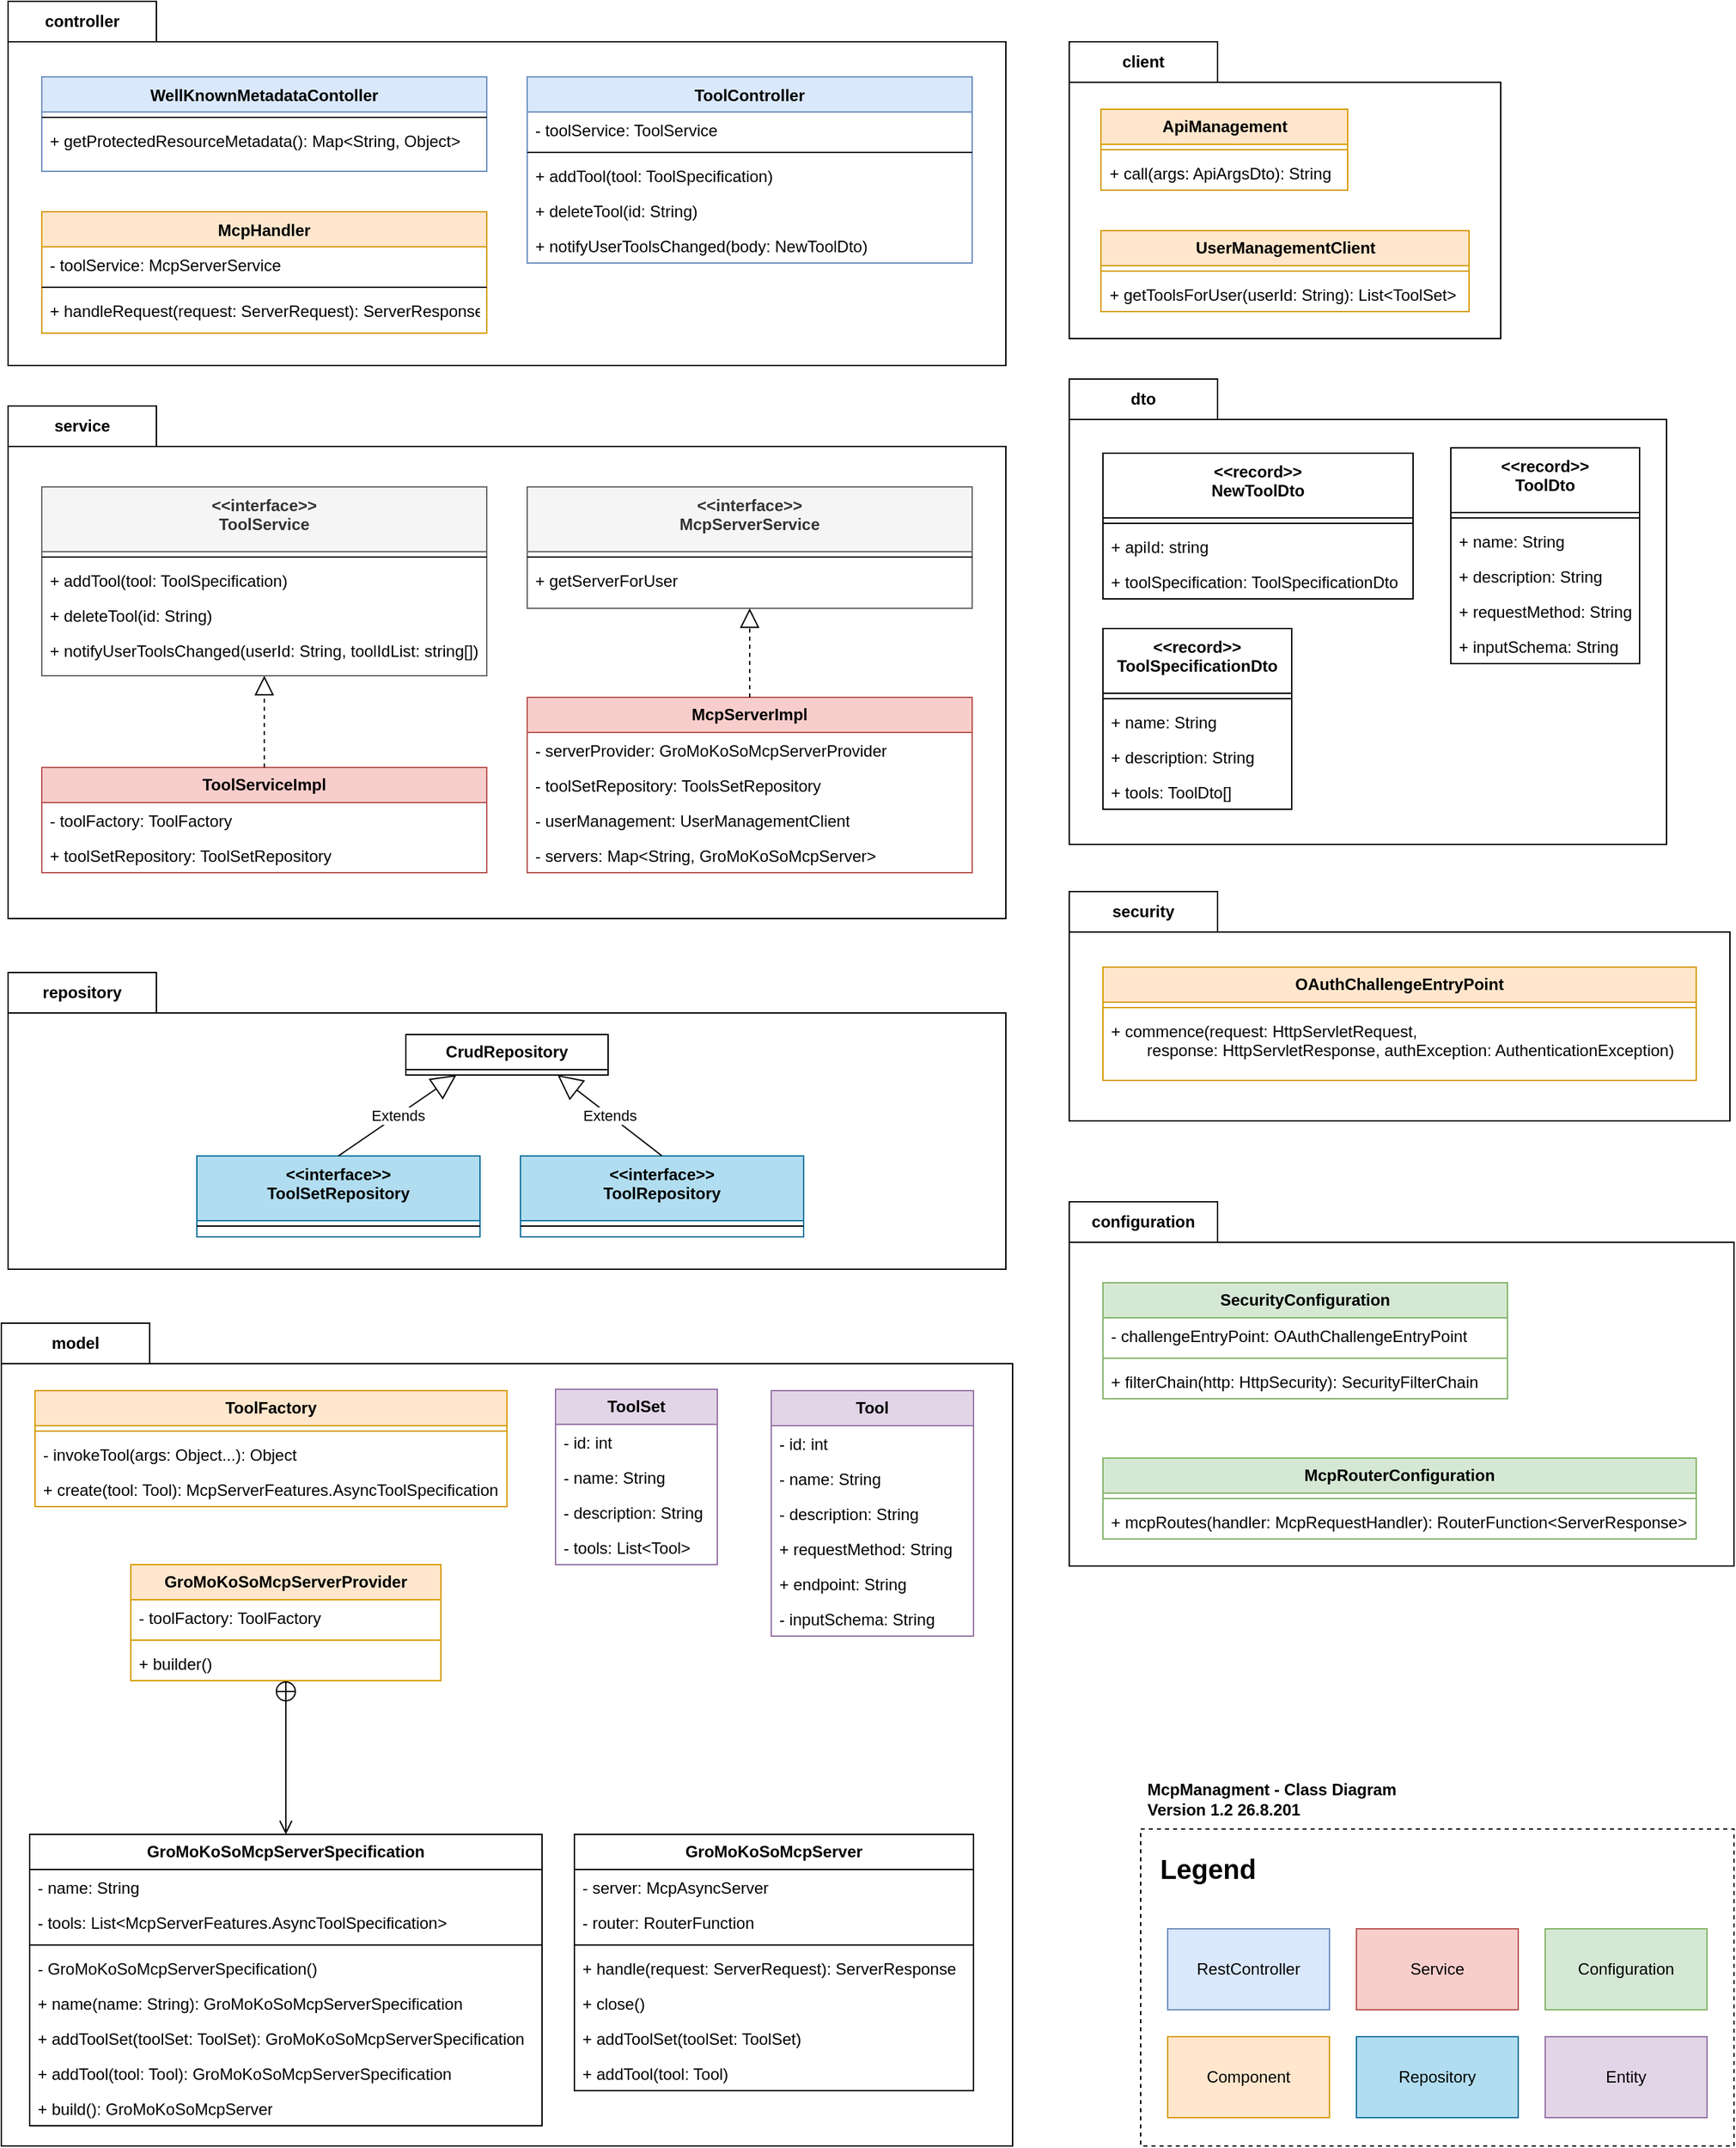 <mxfile version="22.1.22" type="embed">
  <diagram id="C5RBs43oDa-KdzZeNtuy" name="Page-1">
    <mxGraphModel dx="3843" dy="1842" grid="1" gridSize="10" guides="1" tooltips="1" connect="1" arrows="1" fold="1" page="1" pageScale="1" pageWidth="827" pageHeight="1169" math="0" shadow="0">
      <root>
        <mxCell id="WIyWlLk6GJQsqaUBKTNV-0" />
        <mxCell id="WIyWlLk6GJQsqaUBKTNV-1" parent="WIyWlLk6GJQsqaUBKTNV-0" />
        <mxCell id="ERO_cMUE3S481gdJ_7yT-153" value="configuration" style="shape=folder;fontStyle=1;tabWidth=110;tabHeight=30;tabPosition=left;html=1;boundedLbl=1;labelInHeader=1;container=1;collapsible=0;recursiveResize=0;whiteSpace=wrap;" parent="WIyWlLk6GJQsqaUBKTNV-1" vertex="1">
          <mxGeometry x="827" y="930" width="493" height="270" as="geometry" />
        </mxCell>
        <mxCell id="ERO_cMUE3S481gdJ_7yT-149" value="&lt;b&gt;McpRouterConfiguration&lt;/b&gt;" style="swimlane;fontStyle=0;childLayout=stackLayout;horizontal=1;startSize=26;fillColor=#d5e8d4;horizontalStack=0;resizeParent=1;resizeParentMax=0;resizeLast=0;collapsible=1;marginBottom=0;whiteSpace=wrap;html=1;strokeColor=#82b366;" parent="ERO_cMUE3S481gdJ_7yT-153" vertex="1">
          <mxGeometry x="25" y="190" width="440" height="60" as="geometry" />
        </mxCell>
        <mxCell id="ERO_cMUE3S481gdJ_7yT-151" value="" style="line;strokeWidth=1;fillColor=none;align=left;verticalAlign=middle;spacingTop=-1;spacingLeft=3;spacingRight=3;rotatable=0;labelPosition=right;points=[];portConstraint=eastwest;strokeColor=inherit;" parent="ERO_cMUE3S481gdJ_7yT-149" vertex="1">
          <mxGeometry y="26" width="440" height="8" as="geometry" />
        </mxCell>
        <mxCell id="ERO_cMUE3S481gdJ_7yT-152" value="+ mcpRoutes(handler: McpRequestHandler): RouterFunction&amp;lt;ServerResponse&amp;gt;" style="text;strokeColor=none;fillColor=none;align=left;verticalAlign=top;spacingLeft=4;spacingRight=4;overflow=hidden;rotatable=0;points=[[0,0.5],[1,0.5]];portConstraint=eastwest;whiteSpace=wrap;html=1;" parent="ERO_cMUE3S481gdJ_7yT-149" vertex="1">
          <mxGeometry y="34" width="440" height="26" as="geometry" />
        </mxCell>
        <mxCell id="ERO_cMUE3S481gdJ_7yT-145" value="&lt;b&gt;SecurityConfiguration&lt;/b&gt;" style="swimlane;fontStyle=0;childLayout=stackLayout;horizontal=1;startSize=26;fillColor=#d5e8d4;horizontalStack=0;resizeParent=1;resizeParentMax=0;resizeLast=0;collapsible=1;marginBottom=0;whiteSpace=wrap;html=1;strokeColor=#82b366;" parent="ERO_cMUE3S481gdJ_7yT-153" vertex="1">
          <mxGeometry x="25" y="60" width="300" height="86" as="geometry" />
        </mxCell>
        <mxCell id="ERO_cMUE3S481gdJ_7yT-148" value="- challengeEntryPoint: OAuthChallengeEntryPoint" style="text;align=left;verticalAlign=top;spacingLeft=4;spacingRight=4;overflow=hidden;rotatable=0;points=[[0,0.5],[1,0.5]];portConstraint=eastwest;whiteSpace=wrap;html=1;" parent="ERO_cMUE3S481gdJ_7yT-145" vertex="1">
          <mxGeometry y="26" width="300" height="26" as="geometry" />
        </mxCell>
        <mxCell id="ERO_cMUE3S481gdJ_7yT-146" value="" style="line;strokeWidth=1;fillColor=none;align=left;verticalAlign=middle;spacingTop=-1;spacingLeft=3;spacingRight=3;rotatable=0;labelPosition=right;points=[];portConstraint=eastwest;strokeColor=inherit;" parent="ERO_cMUE3S481gdJ_7yT-145" vertex="1">
          <mxGeometry y="52" width="300" height="8" as="geometry" />
        </mxCell>
        <mxCell id="ERO_cMUE3S481gdJ_7yT-147" value="+ filterChain(http: HttpSecurity): SecurityFilterChain" style="text;strokeColor=none;fillColor=none;align=left;verticalAlign=top;spacingLeft=4;spacingRight=4;overflow=hidden;rotatable=0;points=[[0,0.5],[1,0.5]];portConstraint=eastwest;whiteSpace=wrap;html=1;" parent="ERO_cMUE3S481gdJ_7yT-145" vertex="1">
          <mxGeometry y="60" width="300" height="26" as="geometry" />
        </mxCell>
        <mxCell id="ERO_cMUE3S481gdJ_7yT-156" value="security" style="shape=folder;fontStyle=1;tabWidth=110;tabHeight=30;tabPosition=left;html=1;boundedLbl=1;labelInHeader=1;container=1;collapsible=0;recursiveResize=0;whiteSpace=wrap;" parent="WIyWlLk6GJQsqaUBKTNV-1" vertex="1">
          <mxGeometry x="827" y="700" width="490" height="170" as="geometry" />
        </mxCell>
        <mxCell id="ERO_cMUE3S481gdJ_7yT-141" value="&lt;b&gt;OAuthChallengeEntryPoint&lt;/b&gt;" style="swimlane;fontStyle=0;childLayout=stackLayout;horizontal=1;startSize=26;fillColor=#ffe6cc;horizontalStack=0;resizeParent=1;resizeParentMax=0;resizeLast=0;collapsible=1;marginBottom=0;whiteSpace=wrap;html=1;strokeColor=#d79b00;" parent="ERO_cMUE3S481gdJ_7yT-156" vertex="1">
          <mxGeometry x="25" y="56" width="440" height="84" as="geometry" />
        </mxCell>
        <mxCell id="ERO_cMUE3S481gdJ_7yT-143" value="" style="line;strokeWidth=1;fillColor=none;align=left;verticalAlign=middle;spacingTop=-1;spacingLeft=3;spacingRight=3;rotatable=0;labelPosition=right;points=[];portConstraint=eastwest;strokeColor=inherit;" parent="ERO_cMUE3S481gdJ_7yT-141" vertex="1">
          <mxGeometry y="26" width="440" height="8" as="geometry" />
        </mxCell>
        <mxCell id="ERO_cMUE3S481gdJ_7yT-144" value="+ commence(request: HttpServletRequest,&amp;nbsp;&lt;div&gt;&lt;span style=&quot;white-space: pre;&quot;&gt;&#x9;&lt;/span&gt;response: HttpServletResponse, authException: AuthenticationException)&lt;/div&gt;" style="text;strokeColor=none;fillColor=none;align=left;verticalAlign=top;spacingLeft=4;spacingRight=4;overflow=hidden;rotatable=0;points=[[0,0.5],[1,0.5]];portConstraint=eastwest;whiteSpace=wrap;html=1;" parent="ERO_cMUE3S481gdJ_7yT-141" vertex="1">
          <mxGeometry y="34" width="440" height="50" as="geometry" />
        </mxCell>
        <mxCell id="ERO_cMUE3S481gdJ_7yT-139" value="model" style="shape=folder;fontStyle=1;tabWidth=110;tabHeight=30;tabPosition=left;html=1;boundedLbl=1;labelInHeader=1;container=1;collapsible=0;recursiveResize=0;whiteSpace=wrap;" parent="WIyWlLk6GJQsqaUBKTNV-1" vertex="1">
          <mxGeometry x="35" y="1020" width="750" height="610" as="geometry" />
        </mxCell>
        <mxCell id="ERO_cMUE3S481gdJ_7yT-85" value="&lt;b&gt;ToolSet&lt;/b&gt;" style="swimlane;fontStyle=0;childLayout=stackLayout;horizontal=1;startSize=26;fillColor=#e1d5e7;horizontalStack=0;resizeParent=1;resizeParentMax=0;resizeLast=0;collapsible=1;marginBottom=0;whiteSpace=wrap;html=1;strokeColor=#9673a6;" parent="ERO_cMUE3S481gdJ_7yT-139" vertex="1">
          <mxGeometry x="411" y="49" width="120" height="130" as="geometry" />
        </mxCell>
        <mxCell id="ERO_cMUE3S481gdJ_7yT-88" value="- id: int" style="text;strokeColor=none;fillColor=none;align=left;verticalAlign=top;spacingLeft=4;spacingRight=4;overflow=hidden;rotatable=0;points=[[0,0.5],[1,0.5]];portConstraint=eastwest;whiteSpace=wrap;html=1;" parent="ERO_cMUE3S481gdJ_7yT-85" vertex="1">
          <mxGeometry y="26" width="120" height="26" as="geometry" />
        </mxCell>
        <mxCell id="ERO_cMUE3S481gdJ_7yT-86" value="- name: String" style="text;strokeColor=none;fillColor=none;align=left;verticalAlign=top;spacingLeft=4;spacingRight=4;overflow=hidden;rotatable=0;points=[[0,0.5],[1,0.5]];portConstraint=eastwest;whiteSpace=wrap;html=1;" parent="ERO_cMUE3S481gdJ_7yT-85" vertex="1">
          <mxGeometry y="52" width="120" height="26" as="geometry" />
        </mxCell>
        <mxCell id="ERO_cMUE3S481gdJ_7yT-87" value="- description: String" style="text;strokeColor=none;fillColor=none;align=left;verticalAlign=top;spacingLeft=4;spacingRight=4;overflow=hidden;rotatable=0;points=[[0,0.5],[1,0.5]];portConstraint=eastwest;whiteSpace=wrap;html=1;" parent="ERO_cMUE3S481gdJ_7yT-85" vertex="1">
          <mxGeometry y="78" width="120" height="26" as="geometry" />
        </mxCell>
        <mxCell id="ERO_cMUE3S481gdJ_7yT-89" value="- tools: List&amp;lt;Tool&amp;gt;" style="text;strokeColor=none;fillColor=none;align=left;verticalAlign=top;spacingLeft=4;spacingRight=4;overflow=hidden;rotatable=0;points=[[0,0.5],[1,0.5]];portConstraint=eastwest;whiteSpace=wrap;html=1;" parent="ERO_cMUE3S481gdJ_7yT-85" vertex="1">
          <mxGeometry y="104" width="120" height="26" as="geometry" />
        </mxCell>
        <mxCell id="ERO_cMUE3S481gdJ_7yT-95" value="&lt;b&gt;Tool&lt;/b&gt;" style="swimlane;fontStyle=0;childLayout=stackLayout;horizontal=1;startSize=26;fillColor=#e1d5e7;horizontalStack=0;resizeParent=1;resizeParentMax=0;resizeLast=0;collapsible=1;marginBottom=0;whiteSpace=wrap;html=1;strokeColor=#9673a6;" parent="ERO_cMUE3S481gdJ_7yT-139" vertex="1">
          <mxGeometry x="571" y="50" width="150" height="182" as="geometry" />
        </mxCell>
        <mxCell id="ERO_cMUE3S481gdJ_7yT-96" value="- id: int" style="text;strokeColor=none;fillColor=none;align=left;verticalAlign=top;spacingLeft=4;spacingRight=4;overflow=hidden;rotatable=0;points=[[0,0.5],[1,0.5]];portConstraint=eastwest;whiteSpace=wrap;html=1;" parent="ERO_cMUE3S481gdJ_7yT-95" vertex="1">
          <mxGeometry y="26" width="150" height="26" as="geometry" />
        </mxCell>
        <mxCell id="ERO_cMUE3S481gdJ_7yT-97" value="- name: String" style="text;strokeColor=none;fillColor=none;align=left;verticalAlign=top;spacingLeft=4;spacingRight=4;overflow=hidden;rotatable=0;points=[[0,0.5],[1,0.5]];portConstraint=eastwest;whiteSpace=wrap;html=1;" parent="ERO_cMUE3S481gdJ_7yT-95" vertex="1">
          <mxGeometry y="52" width="150" height="26" as="geometry" />
        </mxCell>
        <mxCell id="ERO_cMUE3S481gdJ_7yT-98" value="- description: String" style="text;strokeColor=none;fillColor=none;align=left;verticalAlign=top;spacingLeft=4;spacingRight=4;overflow=hidden;rotatable=0;points=[[0,0.5],[1,0.5]];portConstraint=eastwest;whiteSpace=wrap;html=1;" parent="ERO_cMUE3S481gdJ_7yT-95" vertex="1">
          <mxGeometry y="78" width="150" height="26" as="geometry" />
        </mxCell>
        <mxCell id="ERO_cMUE3S481gdJ_7yT-101" value="+ requestMethod: String" style="text;strokeColor=none;fillColor=none;align=left;verticalAlign=top;spacingLeft=4;spacingRight=4;overflow=hidden;rotatable=0;points=[[0,0.5],[1,0.5]];portConstraint=eastwest;whiteSpace=wrap;html=1;" parent="ERO_cMUE3S481gdJ_7yT-95" vertex="1">
          <mxGeometry y="104" width="150" height="26" as="geometry" />
        </mxCell>
        <mxCell id="ERO_cMUE3S481gdJ_7yT-100" value="+ endpoint: String" style="text;strokeColor=none;fillColor=none;align=left;verticalAlign=top;spacingLeft=4;spacingRight=4;overflow=hidden;rotatable=0;points=[[0,0.5],[1,0.5]];portConstraint=eastwest;whiteSpace=wrap;html=1;" parent="ERO_cMUE3S481gdJ_7yT-95" vertex="1">
          <mxGeometry y="130" width="150" height="26" as="geometry" />
        </mxCell>
        <mxCell id="ERO_cMUE3S481gdJ_7yT-99" value="- inputSchema: String" style="text;strokeColor=none;fillColor=none;align=left;verticalAlign=top;spacingLeft=4;spacingRight=4;overflow=hidden;rotatable=0;points=[[0,0.5],[1,0.5]];portConstraint=eastwest;whiteSpace=wrap;html=1;" parent="ERO_cMUE3S481gdJ_7yT-95" vertex="1">
          <mxGeometry y="156" width="150" height="26" as="geometry" />
        </mxCell>
        <mxCell id="ERO_cMUE3S481gdJ_7yT-125" value="&lt;b&gt;GroMoKoSoMcpServerProvider&lt;/b&gt;" style="swimlane;fontStyle=0;childLayout=stackLayout;horizontal=1;startSize=26;fillColor=#ffe6cc;horizontalStack=0;resizeParent=1;resizeParentMax=0;resizeLast=0;collapsible=1;marginBottom=0;whiteSpace=wrap;html=1;strokeColor=#d79b00;" parent="ERO_cMUE3S481gdJ_7yT-139" vertex="1">
          <mxGeometry x="96" y="179" width="230" height="86" as="geometry" />
        </mxCell>
        <mxCell id="ERO_cMUE3S481gdJ_7yT-126" value="- toolFactory: ToolFactory" style="text;strokeColor=none;fillColor=none;align=left;verticalAlign=top;spacingLeft=4;spacingRight=4;overflow=hidden;rotatable=0;points=[[0,0.5],[1,0.5]];portConstraint=eastwest;whiteSpace=wrap;html=1;" parent="ERO_cMUE3S481gdJ_7yT-125" vertex="1">
          <mxGeometry y="26" width="230" height="26" as="geometry" />
        </mxCell>
        <mxCell id="ERO_cMUE3S481gdJ_7yT-128" value="" style="line;strokeWidth=1;fillColor=none;align=left;verticalAlign=middle;spacingTop=-1;spacingLeft=3;spacingRight=3;rotatable=0;labelPosition=right;points=[];portConstraint=eastwest;strokeColor=inherit;" parent="ERO_cMUE3S481gdJ_7yT-125" vertex="1">
          <mxGeometry y="52" width="230" height="8" as="geometry" />
        </mxCell>
        <mxCell id="ERO_cMUE3S481gdJ_7yT-133" value="+ builder()" style="text;strokeColor=none;fillColor=none;align=left;verticalAlign=top;spacingLeft=4;spacingRight=4;overflow=hidden;rotatable=0;points=[[0,0.5],[1,0.5]];portConstraint=eastwest;whiteSpace=wrap;html=1;" parent="ERO_cMUE3S481gdJ_7yT-125" vertex="1">
          <mxGeometry y="60" width="230" height="26" as="geometry" />
        </mxCell>
        <mxCell id="ERO_cMUE3S481gdJ_7yT-116" value="&lt;b&gt;GroMoKoSoMcpServerSpecification&lt;/b&gt;" style="swimlane;fontStyle=0;childLayout=stackLayout;horizontal=1;startSize=26;fillColor=none;horizontalStack=0;resizeParent=1;resizeParentMax=0;resizeLast=0;collapsible=1;marginBottom=0;whiteSpace=wrap;html=1;" parent="ERO_cMUE3S481gdJ_7yT-139" vertex="1">
          <mxGeometry x="21" y="379" width="380" height="216" as="geometry" />
        </mxCell>
        <mxCell id="ERO_cMUE3S481gdJ_7yT-117" value="- name: String" style="text;strokeColor=none;fillColor=none;align=left;verticalAlign=top;spacingLeft=4;spacingRight=4;overflow=hidden;rotatable=0;points=[[0,0.5],[1,0.5]];portConstraint=eastwest;whiteSpace=wrap;html=1;" parent="ERO_cMUE3S481gdJ_7yT-116" vertex="1">
          <mxGeometry y="26" width="380" height="26" as="geometry" />
        </mxCell>
        <mxCell id="ERO_cMUE3S481gdJ_7yT-118" value="- tools: List&amp;lt;McpServerFeatures.AsyncToolSpecification&amp;gt;" style="text;strokeColor=none;fillColor=none;align=left;verticalAlign=top;spacingLeft=4;spacingRight=4;overflow=hidden;rotatable=0;points=[[0,0.5],[1,0.5]];portConstraint=eastwest;whiteSpace=wrap;html=1;" parent="ERO_cMUE3S481gdJ_7yT-116" vertex="1">
          <mxGeometry y="52" width="380" height="26" as="geometry" />
        </mxCell>
        <mxCell id="ERO_cMUE3S481gdJ_7yT-119" value="" style="line;strokeWidth=1;fillColor=none;align=left;verticalAlign=middle;spacingTop=-1;spacingLeft=3;spacingRight=3;rotatable=0;labelPosition=right;points=[];portConstraint=eastwest;strokeColor=inherit;" parent="ERO_cMUE3S481gdJ_7yT-116" vertex="1">
          <mxGeometry y="78" width="380" height="8" as="geometry" />
        </mxCell>
        <mxCell id="ERO_cMUE3S481gdJ_7yT-120" value="- GroMoKoSoMcpServerSpecification()" style="text;strokeColor=none;fillColor=none;align=left;verticalAlign=top;spacingLeft=4;spacingRight=4;overflow=hidden;rotatable=0;points=[[0,0.5],[1,0.5]];portConstraint=eastwest;whiteSpace=wrap;html=1;" parent="ERO_cMUE3S481gdJ_7yT-116" vertex="1">
          <mxGeometry y="86" width="380" height="26" as="geometry" />
        </mxCell>
        <mxCell id="ERO_cMUE3S481gdJ_7yT-121" value="+ name(name: String): GroMoKoSoMcpServerSpecification" style="text;strokeColor=none;fillColor=none;align=left;verticalAlign=top;spacingLeft=4;spacingRight=4;overflow=hidden;rotatable=0;points=[[0,0.5],[1,0.5]];portConstraint=eastwest;whiteSpace=wrap;html=1;" parent="ERO_cMUE3S481gdJ_7yT-116" vertex="1">
          <mxGeometry y="112" width="380" height="26" as="geometry" />
        </mxCell>
        <mxCell id="ERO_cMUE3S481gdJ_7yT-124" value="+ addToolSet(toolSet: ToolSet): GroMoKoSoMcpServerSpecification" style="text;strokeColor=none;fillColor=none;align=left;verticalAlign=top;spacingLeft=4;spacingRight=4;overflow=hidden;rotatable=0;points=[[0,0.5],[1,0.5]];portConstraint=eastwest;whiteSpace=wrap;html=1;" parent="ERO_cMUE3S481gdJ_7yT-116" vertex="1">
          <mxGeometry y="138" width="380" height="26" as="geometry" />
        </mxCell>
        <mxCell id="ERO_cMUE3S481gdJ_7yT-122" value="+ addTool(tool: Tool): GroMoKoSoMcpServerSpecification" style="text;strokeColor=none;fillColor=none;align=left;verticalAlign=top;spacingLeft=4;spacingRight=4;overflow=hidden;rotatable=0;points=[[0,0.5],[1,0.5]];portConstraint=eastwest;whiteSpace=wrap;html=1;" parent="ERO_cMUE3S481gdJ_7yT-116" vertex="1">
          <mxGeometry y="164" width="380" height="26" as="geometry" />
        </mxCell>
        <mxCell id="ERO_cMUE3S481gdJ_7yT-123" value="+ build(): GroMoKoSoMcpServer" style="text;strokeColor=none;fillColor=none;align=left;verticalAlign=top;spacingLeft=4;spacingRight=4;overflow=hidden;rotatable=0;points=[[0,0.5],[1,0.5]];portConstraint=eastwest;whiteSpace=wrap;html=1;" parent="ERO_cMUE3S481gdJ_7yT-116" vertex="1">
          <mxGeometry y="190" width="380" height="26" as="geometry" />
        </mxCell>
        <mxCell id="ERO_cMUE3S481gdJ_7yT-134" value="" style="endArrow=open;startArrow=circlePlus;endFill=0;startFill=0;endSize=8;html=1;rounded=0;entryX=0.5;entryY=0;entryDx=0;entryDy=0;exitX=0.5;exitY=1;exitDx=0;exitDy=0;" parent="ERO_cMUE3S481gdJ_7yT-139" source="ERO_cMUE3S481gdJ_7yT-125" target="ERO_cMUE3S481gdJ_7yT-116" edge="1">
          <mxGeometry width="160" relative="1" as="geometry">
            <mxPoint x="211" y="279" as="sourcePoint" />
            <mxPoint x="91" y="179" as="targetPoint" />
          </mxGeometry>
        </mxCell>
        <mxCell id="ERO_cMUE3S481gdJ_7yT-108" value="&lt;b&gt;GroMoKoSoMcpServer&lt;/b&gt;" style="swimlane;fontStyle=0;childLayout=stackLayout;horizontal=1;startSize=26;fillColor=none;horizontalStack=0;resizeParent=1;resizeParentMax=0;resizeLast=0;collapsible=1;marginBottom=0;whiteSpace=wrap;html=1;" parent="ERO_cMUE3S481gdJ_7yT-139" vertex="1">
          <mxGeometry x="425" y="379" width="296" height="190" as="geometry" />
        </mxCell>
        <mxCell id="ERO_cMUE3S481gdJ_7yT-110" value="- server: McpAsyncServer" style="text;strokeColor=none;fillColor=none;align=left;verticalAlign=top;spacingLeft=4;spacingRight=4;overflow=hidden;rotatable=0;points=[[0,0.5],[1,0.5]];portConstraint=eastwest;whiteSpace=wrap;html=1;" parent="ERO_cMUE3S481gdJ_7yT-108" vertex="1">
          <mxGeometry y="26" width="296" height="26" as="geometry" />
        </mxCell>
        <mxCell id="ERO_cMUE3S481gdJ_7yT-111" value="- router: RouterFunction" style="text;strokeColor=none;fillColor=none;align=left;verticalAlign=top;spacingLeft=4;spacingRight=4;overflow=hidden;rotatable=0;points=[[0,0.5],[1,0.5]];portConstraint=eastwest;whiteSpace=wrap;html=1;" parent="ERO_cMUE3S481gdJ_7yT-108" vertex="1">
          <mxGeometry y="52" width="296" height="26" as="geometry" />
        </mxCell>
        <mxCell id="ERO_cMUE3S481gdJ_7yT-109" value="" style="line;strokeWidth=1;fillColor=none;align=left;verticalAlign=middle;spacingTop=-1;spacingLeft=3;spacingRight=3;rotatable=0;labelPosition=right;points=[];portConstraint=eastwest;strokeColor=inherit;" parent="ERO_cMUE3S481gdJ_7yT-108" vertex="1">
          <mxGeometry y="78" width="296" height="8" as="geometry" />
        </mxCell>
        <mxCell id="ERO_cMUE3S481gdJ_7yT-112" value="+ handle(request: ServerRequest): ServerResponse" style="text;strokeColor=none;fillColor=none;align=left;verticalAlign=top;spacingLeft=4;spacingRight=4;overflow=hidden;rotatable=0;points=[[0,0.5],[1,0.5]];portConstraint=eastwest;whiteSpace=wrap;html=1;" parent="ERO_cMUE3S481gdJ_7yT-108" vertex="1">
          <mxGeometry y="86" width="296" height="26" as="geometry" />
        </mxCell>
        <mxCell id="ERO_cMUE3S481gdJ_7yT-113" value="+ close()" style="text;strokeColor=none;fillColor=none;align=left;verticalAlign=top;spacingLeft=4;spacingRight=4;overflow=hidden;rotatable=0;points=[[0,0.5],[1,0.5]];portConstraint=eastwest;whiteSpace=wrap;html=1;" parent="ERO_cMUE3S481gdJ_7yT-108" vertex="1">
          <mxGeometry y="112" width="296" height="26" as="geometry" />
        </mxCell>
        <mxCell id="ERO_cMUE3S481gdJ_7yT-114" value="+ addToolSet(toolSet: ToolSet)" style="text;strokeColor=none;fillColor=none;align=left;verticalAlign=top;spacingLeft=4;spacingRight=4;overflow=hidden;rotatable=0;points=[[0,0.5],[1,0.5]];portConstraint=eastwest;whiteSpace=wrap;html=1;" parent="ERO_cMUE3S481gdJ_7yT-108" vertex="1">
          <mxGeometry y="138" width="296" height="26" as="geometry" />
        </mxCell>
        <mxCell id="ERO_cMUE3S481gdJ_7yT-115" value="+ addTool(tool: Tool)" style="text;strokeColor=none;fillColor=none;align=left;verticalAlign=top;spacingLeft=4;spacingRight=4;overflow=hidden;rotatable=0;points=[[0,0.5],[1,0.5]];portConstraint=eastwest;whiteSpace=wrap;html=1;" parent="ERO_cMUE3S481gdJ_7yT-108" vertex="1">
          <mxGeometry y="164" width="296" height="26" as="geometry" />
        </mxCell>
        <mxCell id="ERO_cMUE3S481gdJ_7yT-102" value="&lt;b&gt;ToolFactory&lt;/b&gt;" style="swimlane;fontStyle=0;childLayout=stackLayout;horizontal=1;startSize=26;fillColor=#ffe6cc;horizontalStack=0;resizeParent=1;resizeParentMax=0;resizeLast=0;collapsible=1;marginBottom=0;whiteSpace=wrap;html=1;strokeColor=#d79b00;" parent="ERO_cMUE3S481gdJ_7yT-139" vertex="1">
          <mxGeometry x="25" y="50" width="350" height="86" as="geometry" />
        </mxCell>
        <mxCell id="ERO_cMUE3S481gdJ_7yT-107" value="" style="line;strokeWidth=1;fillColor=none;align=left;verticalAlign=middle;spacingTop=-1;spacingLeft=3;spacingRight=3;rotatable=0;labelPosition=right;points=[];portConstraint=eastwest;strokeColor=inherit;" parent="ERO_cMUE3S481gdJ_7yT-102" vertex="1">
          <mxGeometry y="26" width="350" height="8" as="geometry" />
        </mxCell>
        <mxCell id="ERO_cMUE3S481gdJ_7yT-105" value="- invokeTool(args: Object...): Object" style="text;strokeColor=none;fillColor=none;align=left;verticalAlign=top;spacingLeft=4;spacingRight=4;overflow=hidden;rotatable=0;points=[[0,0.5],[1,0.5]];portConstraint=eastwest;whiteSpace=wrap;html=1;" parent="ERO_cMUE3S481gdJ_7yT-102" vertex="1">
          <mxGeometry y="34" width="350" height="26" as="geometry" />
        </mxCell>
        <mxCell id="ERO_cMUE3S481gdJ_7yT-106" value="+ create(tool: Tool): McpServerFeatures.AsyncToolSpecification" style="text;strokeColor=none;fillColor=none;align=left;verticalAlign=top;spacingLeft=4;spacingRight=4;overflow=hidden;rotatable=0;points=[[0,0.5],[1,0.5]];portConstraint=eastwest;whiteSpace=wrap;html=1;" parent="ERO_cMUE3S481gdJ_7yT-102" vertex="1">
          <mxGeometry y="60" width="350" height="26" as="geometry" />
        </mxCell>
        <mxCell id="ERO_cMUE3S481gdJ_7yT-155" value="client" style="shape=folder;fontStyle=1;tabWidth=110;tabHeight=30;tabPosition=left;html=1;boundedLbl=1;labelInHeader=1;container=1;collapsible=0;recursiveResize=0;whiteSpace=wrap;" parent="WIyWlLk6GJQsqaUBKTNV-1" vertex="1">
          <mxGeometry x="827" y="70" width="320" height="220" as="geometry" />
        </mxCell>
        <mxCell id="ERO_cMUE3S481gdJ_7yT-159" value="&lt;b&gt;UserManagementClient&lt;/b&gt;" style="swimlane;fontStyle=0;childLayout=stackLayout;horizontal=1;startSize=26;fillColor=#ffe6cc;horizontalStack=0;resizeParent=1;resizeParentMax=0;resizeLast=0;collapsible=1;marginBottom=0;whiteSpace=wrap;html=1;strokeColor=#d79b00;" parent="ERO_cMUE3S481gdJ_7yT-155" vertex="1">
          <mxGeometry x="23.5" y="140" width="273" height="60" as="geometry" />
        </mxCell>
        <mxCell id="ERO_cMUE3S481gdJ_7yT-160" value="" style="line;strokeWidth=1;fillColor=none;align=left;verticalAlign=middle;spacingTop=-1;spacingLeft=3;spacingRight=3;rotatable=0;labelPosition=right;points=[];portConstraint=eastwest;strokeColor=inherit;" parent="ERO_cMUE3S481gdJ_7yT-159" vertex="1">
          <mxGeometry y="26" width="273" height="8" as="geometry" />
        </mxCell>
        <mxCell id="ERO_cMUE3S481gdJ_7yT-162" value="+ getToolsForUser(userId: String): List&amp;lt;ToolSet&amp;gt;" style="text;strokeColor=none;fillColor=none;align=left;verticalAlign=top;spacingLeft=4;spacingRight=4;overflow=hidden;rotatable=0;points=[[0,0.5],[1,0.5]];portConstraint=eastwest;whiteSpace=wrap;html=1;" parent="ERO_cMUE3S481gdJ_7yT-159" vertex="1">
          <mxGeometry y="34" width="273" height="26" as="geometry" />
        </mxCell>
        <mxCell id="ERO_cMUE3S481gdJ_7yT-163" value="&lt;b&gt;ApiManagement&lt;/b&gt;" style="swimlane;fontStyle=0;childLayout=stackLayout;horizontal=1;startSize=26;fillColor=#ffe6cc;horizontalStack=0;resizeParent=1;resizeParentMax=0;resizeLast=0;collapsible=1;marginBottom=0;whiteSpace=wrap;html=1;strokeColor=#d79b00;" parent="ERO_cMUE3S481gdJ_7yT-155" vertex="1">
          <mxGeometry x="23.5" y="50" width="183" height="60" as="geometry" />
        </mxCell>
        <mxCell id="ERO_cMUE3S481gdJ_7yT-164" value="" style="line;strokeWidth=1;fillColor=none;align=left;verticalAlign=middle;spacingTop=-1;spacingLeft=3;spacingRight=3;rotatable=0;labelPosition=right;points=[];portConstraint=eastwest;strokeColor=inherit;" parent="ERO_cMUE3S481gdJ_7yT-163" vertex="1">
          <mxGeometry y="26" width="183" height="8" as="geometry" />
        </mxCell>
        <mxCell id="ERO_cMUE3S481gdJ_7yT-165" value="+ call(args: ApiArgsDto): String" style="text;strokeColor=none;fillColor=none;align=left;verticalAlign=top;spacingLeft=4;spacingRight=4;overflow=hidden;rotatable=0;points=[[0,0.5],[1,0.5]];portConstraint=eastwest;whiteSpace=wrap;html=1;" parent="ERO_cMUE3S481gdJ_7yT-163" vertex="1">
          <mxGeometry y="34" width="183" height="26" as="geometry" />
        </mxCell>
        <mxCell id="ERO_cMUE3S481gdJ_7yT-166" value="dto" style="shape=folder;fontStyle=1;tabWidth=110;tabHeight=30;tabPosition=left;html=1;boundedLbl=1;labelInHeader=1;container=1;collapsible=0;recursiveResize=0;whiteSpace=wrap;" parent="WIyWlLk6GJQsqaUBKTNV-1" vertex="1">
          <mxGeometry x="827" y="320" width="443" height="345" as="geometry" />
        </mxCell>
        <mxCell id="ERO_cMUE3S481gdJ_7yT-167" value="&lt;&lt;record&gt;&gt;&#xa;NewToolDto" style="swimlane;fontStyle=1;align=center;verticalAlign=top;childLayout=stackLayout;horizontal=1;startSize=48;horizontalStack=0;resizeParent=1;resizeLast=0;collapsible=1;marginBottom=0;rounded=0;shadow=0;strokeWidth=1;" parent="ERO_cMUE3S481gdJ_7yT-166" vertex="1">
          <mxGeometry x="25" y="55" width="230" height="108" as="geometry">
            <mxRectangle x="550" y="140" width="160" height="26" as="alternateBounds" />
          </mxGeometry>
        </mxCell>
        <mxCell id="ERO_cMUE3S481gdJ_7yT-168" value="" style="line;html=1;strokeWidth=1;align=left;verticalAlign=middle;spacingTop=-1;spacingLeft=3;spacingRight=3;rotatable=0;labelPosition=right;points=[];portConstraint=eastwest;" parent="ERO_cMUE3S481gdJ_7yT-167" vertex="1">
          <mxGeometry y="48" width="230" height="8" as="geometry" />
        </mxCell>
        <mxCell id="ERO_cMUE3S481gdJ_7yT-170" value="+ apiId: string" style="text;align=left;verticalAlign=top;spacingLeft=4;spacingRight=4;overflow=hidden;rotatable=0;points=[[0,0.5],[1,0.5]];portConstraint=eastwest;" parent="ERO_cMUE3S481gdJ_7yT-167" vertex="1">
          <mxGeometry y="56" width="230" height="26" as="geometry" />
        </mxCell>
        <mxCell id="ERO_cMUE3S481gdJ_7yT-169" value="+ toolSpecification: ToolSpecificationDto" style="text;align=left;verticalAlign=top;spacingLeft=4;spacingRight=4;overflow=hidden;rotatable=0;points=[[0,0.5],[1,0.5]];portConstraint=eastwest;" parent="ERO_cMUE3S481gdJ_7yT-167" vertex="1">
          <mxGeometry y="82" width="230" height="26" as="geometry" />
        </mxCell>
        <mxCell id="ERO_cMUE3S481gdJ_7yT-177" value="&lt;&lt;record&gt;&gt;&#xa;ToolDto" style="swimlane;fontStyle=1;align=center;verticalAlign=top;childLayout=stackLayout;horizontal=1;startSize=48;horizontalStack=0;resizeParent=1;resizeLast=0;collapsible=1;marginBottom=0;rounded=0;shadow=0;strokeWidth=1;" parent="ERO_cMUE3S481gdJ_7yT-166" vertex="1">
          <mxGeometry x="283" y="51" width="140" height="160" as="geometry">
            <mxRectangle x="550" y="140" width="160" height="26" as="alternateBounds" />
          </mxGeometry>
        </mxCell>
        <mxCell id="ERO_cMUE3S481gdJ_7yT-178" value="" style="line;html=1;strokeWidth=1;align=left;verticalAlign=middle;spacingTop=-1;spacingLeft=3;spacingRight=3;rotatable=0;labelPosition=right;points=[];portConstraint=eastwest;" parent="ERO_cMUE3S481gdJ_7yT-177" vertex="1">
          <mxGeometry y="48" width="140" height="8" as="geometry" />
        </mxCell>
        <mxCell id="ERO_cMUE3S481gdJ_7yT-179" value="+ name: String" style="text;align=left;verticalAlign=top;spacingLeft=4;spacingRight=4;overflow=hidden;rotatable=0;points=[[0,0.5],[1,0.5]];portConstraint=eastwest;" parent="ERO_cMUE3S481gdJ_7yT-177" vertex="1">
          <mxGeometry y="56" width="140" height="26" as="geometry" />
        </mxCell>
        <mxCell id="ERO_cMUE3S481gdJ_7yT-180" value="+ description: String" style="text;align=left;verticalAlign=top;spacingLeft=4;spacingRight=4;overflow=hidden;rotatable=0;points=[[0,0.5],[1,0.5]];portConstraint=eastwest;" parent="ERO_cMUE3S481gdJ_7yT-177" vertex="1">
          <mxGeometry y="82" width="140" height="26" as="geometry" />
        </mxCell>
        <mxCell id="ERO_cMUE3S481gdJ_7yT-182" value="+ requestMethod: String" style="text;align=left;verticalAlign=top;spacingLeft=4;spacingRight=4;overflow=hidden;rotatable=0;points=[[0,0.5],[1,0.5]];portConstraint=eastwest;" parent="ERO_cMUE3S481gdJ_7yT-177" vertex="1">
          <mxGeometry y="108" width="140" height="26" as="geometry" />
        </mxCell>
        <mxCell id="ERO_cMUE3S481gdJ_7yT-181" value="+ inputSchema: String" style="text;align=left;verticalAlign=top;spacingLeft=4;spacingRight=4;overflow=hidden;rotatable=0;points=[[0,0.5],[1,0.5]];portConstraint=eastwest;" parent="ERO_cMUE3S481gdJ_7yT-177" vertex="1">
          <mxGeometry y="134" width="140" height="26" as="geometry" />
        </mxCell>
        <mxCell id="ERO_cMUE3S481gdJ_7yT-171" value="&lt;&lt;record&gt;&gt;&#xa;ToolSpecificationDto" style="swimlane;fontStyle=1;align=center;verticalAlign=top;childLayout=stackLayout;horizontal=1;startSize=48;horizontalStack=0;resizeParent=1;resizeLast=0;collapsible=1;marginBottom=0;rounded=0;shadow=0;strokeWidth=1;" parent="ERO_cMUE3S481gdJ_7yT-166" vertex="1">
          <mxGeometry x="25" y="185" width="140" height="134" as="geometry">
            <mxRectangle x="550" y="140" width="160" height="26" as="alternateBounds" />
          </mxGeometry>
        </mxCell>
        <mxCell id="ERO_cMUE3S481gdJ_7yT-172" value="" style="line;html=1;strokeWidth=1;align=left;verticalAlign=middle;spacingTop=-1;spacingLeft=3;spacingRight=3;rotatable=0;labelPosition=right;points=[];portConstraint=eastwest;" parent="ERO_cMUE3S481gdJ_7yT-171" vertex="1">
          <mxGeometry y="48" width="140" height="8" as="geometry" />
        </mxCell>
        <mxCell id="ERO_cMUE3S481gdJ_7yT-173" value="+ name: String" style="text;align=left;verticalAlign=top;spacingLeft=4;spacingRight=4;overflow=hidden;rotatable=0;points=[[0,0.5],[1,0.5]];portConstraint=eastwest;" parent="ERO_cMUE3S481gdJ_7yT-171" vertex="1">
          <mxGeometry y="56" width="140" height="26" as="geometry" />
        </mxCell>
        <mxCell id="ERO_cMUE3S481gdJ_7yT-174" value="+ description: String" style="text;align=left;verticalAlign=top;spacingLeft=4;spacingRight=4;overflow=hidden;rotatable=0;points=[[0,0.5],[1,0.5]];portConstraint=eastwest;" parent="ERO_cMUE3S481gdJ_7yT-171" vertex="1">
          <mxGeometry y="82" width="140" height="26" as="geometry" />
        </mxCell>
        <mxCell id="ERO_cMUE3S481gdJ_7yT-175" value="+ tools: ToolDto[]" style="text;align=left;verticalAlign=top;spacingLeft=4;spacingRight=4;overflow=hidden;rotatable=0;points=[[0,0.5],[1,0.5]];portConstraint=eastwest;" parent="ERO_cMUE3S481gdJ_7yT-171" vertex="1">
          <mxGeometry y="108" width="140" height="26" as="geometry" />
        </mxCell>
        <mxCell id="ERO_cMUE3S481gdJ_7yT-183" value="repository" style="shape=folder;fontStyle=1;tabWidth=110;tabHeight=30;tabPosition=left;html=1;boundedLbl=1;labelInHeader=1;container=1;collapsible=0;recursiveResize=0;whiteSpace=wrap;" parent="WIyWlLk6GJQsqaUBKTNV-1" vertex="1">
          <mxGeometry x="40" y="760" width="740" height="220" as="geometry" />
        </mxCell>
        <mxCell id="ERO_cMUE3S481gdJ_7yT-62" value="&lt;&lt;interface&gt;&gt;&#xa;ToolSetRepository" style="swimlane;fontStyle=1;align=center;verticalAlign=top;childLayout=stackLayout;horizontal=1;startSize=48;horizontalStack=0;resizeParent=1;resizeLast=0;collapsible=1;marginBottom=0;rounded=0;shadow=0;strokeWidth=1;fillColor=#b1ddf0;strokeColor=#10739e;" parent="ERO_cMUE3S481gdJ_7yT-183" vertex="1">
          <mxGeometry x="140" y="136" width="210" height="60" as="geometry">
            <mxRectangle x="550" y="140" width="160" height="26" as="alternateBounds" />
          </mxGeometry>
        </mxCell>
        <mxCell id="ERO_cMUE3S481gdJ_7yT-63" value="" style="line;html=1;strokeWidth=1;align=left;verticalAlign=middle;spacingTop=-1;spacingLeft=3;spacingRight=3;rotatable=0;labelPosition=right;points=[];portConstraint=eastwest;" parent="ERO_cMUE3S481gdJ_7yT-62" vertex="1">
          <mxGeometry y="48" width="210" height="8" as="geometry" />
        </mxCell>
        <mxCell id="ERO_cMUE3S481gdJ_7yT-70" value="&lt;&lt;interface&gt;&gt;&#xa;ToolRepository" style="swimlane;fontStyle=1;align=center;verticalAlign=top;childLayout=stackLayout;horizontal=1;startSize=48;horizontalStack=0;resizeParent=1;resizeLast=0;collapsible=1;marginBottom=0;rounded=0;shadow=0;strokeWidth=1;fillColor=#b1ddf0;strokeColor=#10739e;" parent="ERO_cMUE3S481gdJ_7yT-183" vertex="1">
          <mxGeometry x="380" y="136" width="210" height="60" as="geometry">
            <mxRectangle x="550" y="140" width="160" height="26" as="alternateBounds" />
          </mxGeometry>
        </mxCell>
        <mxCell id="ERO_cMUE3S481gdJ_7yT-71" value="" style="line;html=1;strokeWidth=1;align=left;verticalAlign=middle;spacingTop=-1;spacingLeft=3;spacingRight=3;rotatable=0;labelPosition=right;points=[];portConstraint=eastwest;" parent="ERO_cMUE3S481gdJ_7yT-70" vertex="1">
          <mxGeometry y="48" width="210" height="8" as="geometry" />
        </mxCell>
        <mxCell id="ERO_cMUE3S481gdJ_7yT-67" value="&lt;b&gt;CrudRepository&lt;/b&gt;" style="swimlane;fontStyle=0;childLayout=stackLayout;horizontal=1;startSize=26;horizontalStack=0;resizeParent=1;resizeParentMax=0;resizeLast=0;collapsible=1;marginBottom=0;whiteSpace=wrap;html=1;" parent="ERO_cMUE3S481gdJ_7yT-183" vertex="1">
          <mxGeometry x="295" y="46" width="150" height="30" as="geometry" />
        </mxCell>
        <mxCell id="ERO_cMUE3S481gdJ_7yT-69" value="Extends" style="endArrow=block;endSize=16;endFill=0;html=1;rounded=0;exitX=0.5;exitY=0;exitDx=0;exitDy=0;entryX=0.25;entryY=1;entryDx=0;entryDy=0;" parent="ERO_cMUE3S481gdJ_7yT-183" source="ERO_cMUE3S481gdJ_7yT-62" target="ERO_cMUE3S481gdJ_7yT-67" edge="1">
          <mxGeometry width="160" relative="1" as="geometry">
            <mxPoint x="360" y="-124" as="sourcePoint" />
            <mxPoint x="330" y="76" as="targetPoint" />
          </mxGeometry>
        </mxCell>
        <mxCell id="ERO_cMUE3S481gdJ_7yT-72" value="Extends" style="endArrow=block;endSize=16;endFill=0;html=1;rounded=0;exitX=0.5;exitY=0;exitDx=0;exitDy=0;entryX=0.75;entryY=1;entryDx=0;entryDy=0;" parent="ERO_cMUE3S481gdJ_7yT-183" source="ERO_cMUE3S481gdJ_7yT-70" target="ERO_cMUE3S481gdJ_7yT-67" edge="1">
          <mxGeometry width="160" relative="1" as="geometry">
            <mxPoint x="320" y="146" as="sourcePoint" />
            <mxPoint x="400" y="76" as="targetPoint" />
          </mxGeometry>
        </mxCell>
        <mxCell id="ERO_cMUE3S481gdJ_7yT-185" value="service" style="shape=folder;fontStyle=1;tabWidth=110;tabHeight=30;tabPosition=left;html=1;boundedLbl=1;labelInHeader=1;container=1;collapsible=0;recursiveResize=0;whiteSpace=wrap;" parent="WIyWlLk6GJQsqaUBKTNV-1" vertex="1">
          <mxGeometry x="40" y="340" width="740" height="380" as="geometry" />
        </mxCell>
        <mxCell id="ERO_cMUE3S481gdJ_7yT-21" value="&lt;&lt;interface&gt;&gt;&#xa;ToolService" style="swimlane;fontStyle=1;align=center;verticalAlign=top;childLayout=stackLayout;horizontal=1;startSize=48;horizontalStack=0;resizeParent=1;resizeLast=0;collapsible=1;marginBottom=0;rounded=0;shadow=0;strokeWidth=1;fillColor=#f5f5f5;fontColor=#333333;strokeColor=#666666;" parent="ERO_cMUE3S481gdJ_7yT-185" vertex="1">
          <mxGeometry x="25" y="60" width="330" height="140" as="geometry">
            <mxRectangle x="550" y="140" width="160" height="26" as="alternateBounds" />
          </mxGeometry>
        </mxCell>
        <mxCell id="ERO_cMUE3S481gdJ_7yT-23" value="" style="line;html=1;strokeWidth=1;align=left;verticalAlign=middle;spacingTop=-1;spacingLeft=3;spacingRight=3;rotatable=0;labelPosition=right;points=[];portConstraint=eastwest;" parent="ERO_cMUE3S481gdJ_7yT-21" vertex="1">
          <mxGeometry y="48" width="330" height="8" as="geometry" />
        </mxCell>
        <mxCell id="ERO_cMUE3S481gdJ_7yT-24" value="+ addTool(tool: ToolSpecification)&#xa;&#xa;" style="text;align=left;verticalAlign=top;spacingLeft=4;spacingRight=4;overflow=hidden;rotatable=0;points=[[0,0.5],[1,0.5]];portConstraint=eastwest;" parent="ERO_cMUE3S481gdJ_7yT-21" vertex="1">
          <mxGeometry y="56" width="330" height="26" as="geometry" />
        </mxCell>
        <mxCell id="ERO_cMUE3S481gdJ_7yT-25" value="+ deleteTool(id: String)" style="text;strokeColor=none;fillColor=none;align=left;verticalAlign=top;spacingLeft=4;spacingRight=4;overflow=hidden;rotatable=0;points=[[0,0.5],[1,0.5]];portConstraint=eastwest;whiteSpace=wrap;html=1;" parent="ERO_cMUE3S481gdJ_7yT-21" vertex="1">
          <mxGeometry y="82" width="330" height="26" as="geometry" />
        </mxCell>
        <mxCell id="ERO_cMUE3S481gdJ_7yT-26" value="+ notifyUserToolsChanged(userId: String, toolIdList: string[])" style="text;strokeColor=none;fillColor=none;align=left;verticalAlign=top;spacingLeft=4;spacingRight=4;overflow=hidden;rotatable=0;points=[[0,0.5],[1,0.5]];portConstraint=eastwest;whiteSpace=wrap;html=1;" parent="ERO_cMUE3S481gdJ_7yT-21" vertex="1">
          <mxGeometry y="108" width="330" height="26" as="geometry" />
        </mxCell>
        <mxCell id="ERO_cMUE3S481gdJ_7yT-47" value="&lt;b&gt;ToolServiceImpl&lt;/b&gt;" style="swimlane;fontStyle=0;childLayout=stackLayout;horizontal=1;startSize=26;fillColor=#f8cecc;horizontalStack=0;resizeParent=1;resizeParentMax=0;resizeLast=0;collapsible=1;marginBottom=0;whiteSpace=wrap;html=1;strokeColor=#b85450;" parent="ERO_cMUE3S481gdJ_7yT-185" vertex="1">
          <mxGeometry x="25" y="268" width="330" height="78" as="geometry" />
        </mxCell>
        <mxCell id="ERO_cMUE3S481gdJ_7yT-48" value="- toolFactory: ToolFactory" style="text;strokeColor=none;fillColor=none;align=left;verticalAlign=top;spacingLeft=4;spacingRight=4;overflow=hidden;rotatable=0;points=[[0,0.5],[1,0.5]];portConstraint=eastwest;whiteSpace=wrap;html=1;" parent="ERO_cMUE3S481gdJ_7yT-47" vertex="1">
          <mxGeometry y="26" width="330" height="26" as="geometry" />
        </mxCell>
        <mxCell id="ERO_cMUE3S481gdJ_7yT-82" value="+ toolSetRepository: ToolSetRepository" style="text;strokeColor=none;fillColor=none;align=left;verticalAlign=top;spacingLeft=4;spacingRight=4;overflow=hidden;rotatable=0;points=[[0,0.5],[1,0.5]];portConstraint=eastwest;whiteSpace=wrap;html=1;" parent="ERO_cMUE3S481gdJ_7yT-47" vertex="1">
          <mxGeometry y="52" width="330" height="26" as="geometry" />
        </mxCell>
        <mxCell id="ERO_cMUE3S481gdJ_7yT-53" value="" style="endArrow=block;dashed=1;endFill=0;endSize=12;html=1;rounded=0;exitX=0.5;exitY=0;exitDx=0;exitDy=0;entryX=0.5;entryY=1;entryDx=0;entryDy=0;" parent="ERO_cMUE3S481gdJ_7yT-185" source="ERO_cMUE3S481gdJ_7yT-47" target="ERO_cMUE3S481gdJ_7yT-21" edge="1">
          <mxGeometry width="160" relative="1" as="geometry">
            <mxPoint x="245" y="68" as="sourcePoint" />
            <mxPoint x="405" y="68" as="targetPoint" />
          </mxGeometry>
        </mxCell>
        <mxCell id="ERO_cMUE3S481gdJ_7yT-41" value="&lt;&lt;interface&gt;&gt;&#xa;McpServerService" style="swimlane;fontStyle=1;align=center;verticalAlign=top;childLayout=stackLayout;horizontal=1;startSize=48;horizontalStack=0;resizeParent=1;resizeLast=0;collapsible=1;marginBottom=0;rounded=0;shadow=0;strokeWidth=1;fillColor=#f5f5f5;fontColor=#333333;strokeColor=#666666;" parent="ERO_cMUE3S481gdJ_7yT-185" vertex="1">
          <mxGeometry x="385" y="60" width="330" height="90" as="geometry">
            <mxRectangle x="550" y="140" width="160" height="26" as="alternateBounds" />
          </mxGeometry>
        </mxCell>
        <mxCell id="ERO_cMUE3S481gdJ_7yT-43" value="" style="line;html=1;strokeWidth=1;align=left;verticalAlign=middle;spacingTop=-1;spacingLeft=3;spacingRight=3;rotatable=0;labelPosition=right;points=[];portConstraint=eastwest;" parent="ERO_cMUE3S481gdJ_7yT-41" vertex="1">
          <mxGeometry y="48" width="330" height="8" as="geometry" />
        </mxCell>
        <mxCell id="ERO_cMUE3S481gdJ_7yT-44" value="+ getServerForUser" style="text;align=left;verticalAlign=top;spacingLeft=4;spacingRight=4;overflow=hidden;rotatable=0;points=[[0,0.5],[1,0.5]];portConstraint=eastwest;" parent="ERO_cMUE3S481gdJ_7yT-41" vertex="1">
          <mxGeometry y="56" width="330" height="26" as="geometry" />
        </mxCell>
        <mxCell id="ERO_cMUE3S481gdJ_7yT-51" value="&lt;b&gt;McpServerImpl&lt;/b&gt;" style="swimlane;fontStyle=0;childLayout=stackLayout;horizontal=1;startSize=26;fillColor=#f8cecc;horizontalStack=0;resizeParent=1;resizeParentMax=0;resizeLast=0;collapsible=1;marginBottom=0;whiteSpace=wrap;html=1;strokeColor=#b85450;" parent="ERO_cMUE3S481gdJ_7yT-185" vertex="1">
          <mxGeometry x="385" y="216" width="330" height="130" as="geometry" />
        </mxCell>
        <mxCell id="ERO_cMUE3S481gdJ_7yT-52" value="- serverProvider: GroMoKoSoMcpServerProvider" style="text;strokeColor=none;fillColor=none;align=left;verticalAlign=top;spacingLeft=4;spacingRight=4;overflow=hidden;rotatable=0;points=[[0,0.5],[1,0.5]];portConstraint=eastwest;whiteSpace=wrap;html=1;" parent="ERO_cMUE3S481gdJ_7yT-51" vertex="1">
          <mxGeometry y="26" width="330" height="26" as="geometry" />
        </mxCell>
        <mxCell id="ERO_cMUE3S481gdJ_7yT-57" value="- toolSetRepository: ToolsSetRepository" style="text;strokeColor=none;fillColor=none;align=left;verticalAlign=top;spacingLeft=4;spacingRight=4;overflow=hidden;rotatable=0;points=[[0,0.5],[1,0.5]];portConstraint=eastwest;whiteSpace=wrap;html=1;" parent="ERO_cMUE3S481gdJ_7yT-51" vertex="1">
          <mxGeometry y="52" width="330" height="26" as="geometry" />
        </mxCell>
        <mxCell id="ERO_cMUE3S481gdJ_7yT-59" value="- userManagement: UserManagementClient" style="text;strokeColor=none;fillColor=none;align=left;verticalAlign=top;spacingLeft=4;spacingRight=4;overflow=hidden;rotatable=0;points=[[0,0.5],[1,0.5]];portConstraint=eastwest;whiteSpace=wrap;html=1;" parent="ERO_cMUE3S481gdJ_7yT-51" vertex="1">
          <mxGeometry y="78" width="330" height="26" as="geometry" />
        </mxCell>
        <mxCell id="ERO_cMUE3S481gdJ_7yT-58" value="- servers: Map&amp;lt;String, GroMoKoSoMcpServer&amp;gt;" style="text;strokeColor=none;fillColor=none;align=left;verticalAlign=top;spacingLeft=4;spacingRight=4;overflow=hidden;rotatable=0;points=[[0,0.5],[1,0.5]];portConstraint=eastwest;whiteSpace=wrap;html=1;" parent="ERO_cMUE3S481gdJ_7yT-51" vertex="1">
          <mxGeometry y="104" width="330" height="26" as="geometry" />
        </mxCell>
        <mxCell id="ERO_cMUE3S481gdJ_7yT-54" value="" style="endArrow=block;dashed=1;endFill=0;endSize=12;html=1;rounded=0;exitX=0.5;exitY=0;exitDx=0;exitDy=0;entryX=0.5;entryY=1;entryDx=0;entryDy=0;" parent="ERO_cMUE3S481gdJ_7yT-185" source="ERO_cMUE3S481gdJ_7yT-51" target="ERO_cMUE3S481gdJ_7yT-41" edge="1">
          <mxGeometry width="160" relative="1" as="geometry">
            <mxPoint x="345" y="68" as="sourcePoint" />
            <mxPoint x="505" y="68" as="targetPoint" />
          </mxGeometry>
        </mxCell>
        <mxCell id="ERO_cMUE3S481gdJ_7yT-187" value="controller" style="shape=folder;fontStyle=1;tabWidth=110;tabHeight=30;tabPosition=left;html=1;boundedLbl=1;labelInHeader=1;container=1;collapsible=0;recursiveResize=0;whiteSpace=wrap;" parent="WIyWlLk6GJQsqaUBKTNV-1" vertex="1">
          <mxGeometry x="40" y="40" width="740" height="270" as="geometry" />
        </mxCell>
        <mxCell id="zkfFHV4jXpPFQw0GAbJ--17" value="WellKnownMetadataContoller" style="swimlane;fontStyle=1;align=center;verticalAlign=top;childLayout=stackLayout;horizontal=1;startSize=26;horizontalStack=0;resizeParent=1;resizeLast=0;collapsible=1;marginBottom=0;rounded=0;shadow=0;strokeWidth=1;fillColor=#dae8fc;strokeColor=#6c8ebf;" parent="ERO_cMUE3S481gdJ_7yT-187" vertex="1">
          <mxGeometry x="25" y="56" width="330" height="70" as="geometry">
            <mxRectangle x="550" y="140" width="160" height="26" as="alternateBounds" />
          </mxGeometry>
        </mxCell>
        <mxCell id="zkfFHV4jXpPFQw0GAbJ--23" value="" style="line;html=1;strokeWidth=1;align=left;verticalAlign=middle;spacingTop=-1;spacingLeft=3;spacingRight=3;rotatable=0;labelPosition=right;points=[];portConstraint=eastwest;" parent="zkfFHV4jXpPFQw0GAbJ--17" vertex="1">
          <mxGeometry y="26" width="330" height="8" as="geometry" />
        </mxCell>
        <mxCell id="zkfFHV4jXpPFQw0GAbJ--24" value="+ getProtectedResourceMetadata(): Map&lt;String, Object&gt;&#xa;" style="text;align=left;verticalAlign=top;spacingLeft=4;spacingRight=4;overflow=hidden;rotatable=0;points=[[0,0.5],[1,0.5]];portConstraint=eastwest;" parent="zkfFHV4jXpPFQw0GAbJ--17" vertex="1">
          <mxGeometry y="34" width="330" height="36" as="geometry" />
        </mxCell>
        <mxCell id="ERO_cMUE3S481gdJ_7yT-0" value="ToolController" style="swimlane;fontStyle=1;align=center;verticalAlign=top;childLayout=stackLayout;horizontal=1;startSize=26;horizontalStack=0;resizeParent=1;resizeLast=0;collapsible=1;marginBottom=0;rounded=0;shadow=0;strokeWidth=1;fillColor=#dae8fc;strokeColor=#6c8ebf;" parent="ERO_cMUE3S481gdJ_7yT-187" vertex="1">
          <mxGeometry x="385" y="56" width="330" height="138" as="geometry">
            <mxRectangle x="550" y="140" width="160" height="26" as="alternateBounds" />
          </mxGeometry>
        </mxCell>
        <mxCell id="ERO_cMUE3S481gdJ_7yT-3" value="- toolService: ToolService" style="text;strokeColor=none;fillColor=none;align=left;verticalAlign=top;spacingLeft=4;spacingRight=4;overflow=hidden;rotatable=0;points=[[0,0.5],[1,0.5]];portConstraint=eastwest;whiteSpace=wrap;html=1;" parent="ERO_cMUE3S481gdJ_7yT-0" vertex="1">
          <mxGeometry y="26" width="330" height="26" as="geometry" />
        </mxCell>
        <mxCell id="ERO_cMUE3S481gdJ_7yT-1" value="" style="line;html=1;strokeWidth=1;align=left;verticalAlign=middle;spacingTop=-1;spacingLeft=3;spacingRight=3;rotatable=0;labelPosition=right;points=[];portConstraint=eastwest;" parent="ERO_cMUE3S481gdJ_7yT-0" vertex="1">
          <mxGeometry y="52" width="330" height="8" as="geometry" />
        </mxCell>
        <mxCell id="ERO_cMUE3S481gdJ_7yT-2" value="+ addTool(tool: ToolSpecification)&#xa;&#xa;" style="text;align=left;verticalAlign=top;spacingLeft=4;spacingRight=4;overflow=hidden;rotatable=0;points=[[0,0.5],[1,0.5]];portConstraint=eastwest;" parent="ERO_cMUE3S481gdJ_7yT-0" vertex="1">
          <mxGeometry y="60" width="330" height="26" as="geometry" />
        </mxCell>
        <mxCell id="ERO_cMUE3S481gdJ_7yT-4" value="+ deleteTool(id: String)" style="text;strokeColor=none;fillColor=none;align=left;verticalAlign=top;spacingLeft=4;spacingRight=4;overflow=hidden;rotatable=0;points=[[0,0.5],[1,0.5]];portConstraint=eastwest;whiteSpace=wrap;html=1;" parent="ERO_cMUE3S481gdJ_7yT-0" vertex="1">
          <mxGeometry y="86" width="330" height="26" as="geometry" />
        </mxCell>
        <mxCell id="ERO_cMUE3S481gdJ_7yT-5" value="+ notifyUserToolsChanged(body: NewToolDto)" style="text;strokeColor=none;fillColor=none;align=left;verticalAlign=top;spacingLeft=4;spacingRight=4;overflow=hidden;rotatable=0;points=[[0,0.5],[1,0.5]];portConstraint=eastwest;whiteSpace=wrap;html=1;" parent="ERO_cMUE3S481gdJ_7yT-0" vertex="1">
          <mxGeometry y="112" width="330" height="26" as="geometry" />
        </mxCell>
        <mxCell id="ERO_cMUE3S481gdJ_7yT-6" value="McpHandler" style="swimlane;fontStyle=1;align=center;verticalAlign=top;childLayout=stackLayout;horizontal=1;startSize=26;horizontalStack=0;resizeParent=1;resizeLast=0;collapsible=1;marginBottom=0;rounded=0;shadow=0;strokeWidth=1;fillColor=#ffe6cc;strokeColor=#d79b00;" parent="ERO_cMUE3S481gdJ_7yT-187" vertex="1">
          <mxGeometry x="25" y="156" width="330" height="90" as="geometry">
            <mxRectangle x="550" y="140" width="160" height="26" as="alternateBounds" />
          </mxGeometry>
        </mxCell>
        <mxCell id="ERO_cMUE3S481gdJ_7yT-7" value="- toolService: McpServerService" style="text;strokeColor=none;fillColor=none;align=left;verticalAlign=top;spacingLeft=4;spacingRight=4;overflow=hidden;rotatable=0;points=[[0,0.5],[1,0.5]];portConstraint=eastwest;whiteSpace=wrap;html=1;" parent="ERO_cMUE3S481gdJ_7yT-6" vertex="1">
          <mxGeometry y="26" width="330" height="26" as="geometry" />
        </mxCell>
        <mxCell id="ERO_cMUE3S481gdJ_7yT-8" value="" style="line;html=1;strokeWidth=1;align=left;verticalAlign=middle;spacingTop=-1;spacingLeft=3;spacingRight=3;rotatable=0;labelPosition=right;points=[];portConstraint=eastwest;" parent="ERO_cMUE3S481gdJ_7yT-6" vertex="1">
          <mxGeometry y="52" width="330" height="8" as="geometry" />
        </mxCell>
        <mxCell id="ERO_cMUE3S481gdJ_7yT-9" value="+ handleRequest(request: ServerRequest): ServerResponse&#xa;&#xa;" style="text;align=left;verticalAlign=top;spacingLeft=4;spacingRight=4;overflow=hidden;rotatable=0;points=[[0,0.5],[1,0.5]];portConstraint=eastwest;" parent="ERO_cMUE3S481gdJ_7yT-6" vertex="1">
          <mxGeometry y="60" width="330" height="26" as="geometry" />
        </mxCell>
        <mxCell id="ERO_cMUE3S481gdJ_7yT-192" value="McpManagment - Class Diagram&lt;br&gt;Version 1.2 26.8.201" style="text;align=left;fontStyle=1;verticalAlign=middle;spacingLeft=3;spacingRight=3;strokeColor=none;rotatable=0;points=[[0,0.5],[1,0.5]];portConstraint=eastwest;html=1;" parent="WIyWlLk6GJQsqaUBKTNV-1" vertex="1">
          <mxGeometry x="880" y="1360" width="440" height="26" as="geometry" />
        </mxCell>
        <mxCell id="10" value="" style="group" vertex="1" connectable="0" parent="WIyWlLk6GJQsqaUBKTNV-1">
          <mxGeometry x="880" y="1395" width="440" height="235" as="geometry" />
        </mxCell>
        <mxCell id="0" value="RestController" style="rounded=0;whiteSpace=wrap;html=1;fillColor=#dae8fc;strokeColor=#6c8ebf;" vertex="1" parent="10">
          <mxGeometry x="20" y="74" width="120" height="60" as="geometry" />
        </mxCell>
        <mxCell id="1" value="Service" style="rounded=0;whiteSpace=wrap;html=1;fillColor=#f8cecc;strokeColor=#b85450;" vertex="1" parent="10">
          <mxGeometry x="160" y="74" width="120" height="60" as="geometry" />
        </mxCell>
        <mxCell id="2" value="Component" style="rounded=0;whiteSpace=wrap;html=1;fillColor=#ffe6cc;strokeColor=#d79b00;" vertex="1" parent="10">
          <mxGeometry x="20" y="154" width="120" height="60" as="geometry" />
        </mxCell>
        <mxCell id="3" value="Repository" style="rounded=0;whiteSpace=wrap;html=1;fillColor=#b1ddf0;strokeColor=#10739e;" vertex="1" parent="10">
          <mxGeometry x="160" y="154" width="120" height="60" as="geometry" />
        </mxCell>
        <mxCell id="4" value="Configuration" style="rounded=0;whiteSpace=wrap;html=1;fillColor=#d5e8d4;strokeColor=#82b366;" vertex="1" parent="10">
          <mxGeometry x="300" y="74" width="120" height="60" as="geometry" />
        </mxCell>
        <mxCell id="5" value="Entity" style="rounded=0;whiteSpace=wrap;html=1;fillColor=#e1d5e7;strokeColor=#9673a6;" vertex="1" parent="10">
          <mxGeometry x="300" y="154" width="120" height="60" as="geometry" />
        </mxCell>
        <mxCell id="7" value="Legend" style="text;html=1;strokeColor=none;fillColor=none;align=center;verticalAlign=middle;whiteSpace=wrap;rounded=0;fontStyle=1;fontSize=20;" vertex="1" parent="10">
          <mxGeometry x="20" y="14" width="60" height="30" as="geometry" />
        </mxCell>
        <mxCell id="9" value="" style="rounded=0;whiteSpace=wrap;html=1;fillColor=none;dashed=1;" vertex="1" parent="10">
          <mxGeometry width="440" height="235" as="geometry" />
        </mxCell>
      </root>
    </mxGraphModel>
  </diagram>
</mxfile>

